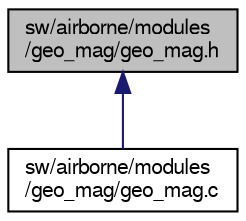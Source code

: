 digraph "sw/airborne/modules/geo_mag/geo_mag.h"
{
  edge [fontname="FreeSans",fontsize="10",labelfontname="FreeSans",labelfontsize="10"];
  node [fontname="FreeSans",fontsize="10",shape=record];
  Node1 [label="sw/airborne/modules\l/geo_mag/geo_mag.h",height=0.2,width=0.4,color="black", fillcolor="grey75", style="filled", fontcolor="black"];
  Node1 -> Node2 [dir="back",color="midnightblue",fontsize="10",style="solid",fontname="FreeSans"];
  Node2 [label="sw/airborne/modules\l/geo_mag/geo_mag.c",height=0.2,width=0.4,color="black", fillcolor="white", style="filled",URL="$geo__mag_8c.html",tooltip="Calculation of the Geomagnetic field vector from current location. "];
}
